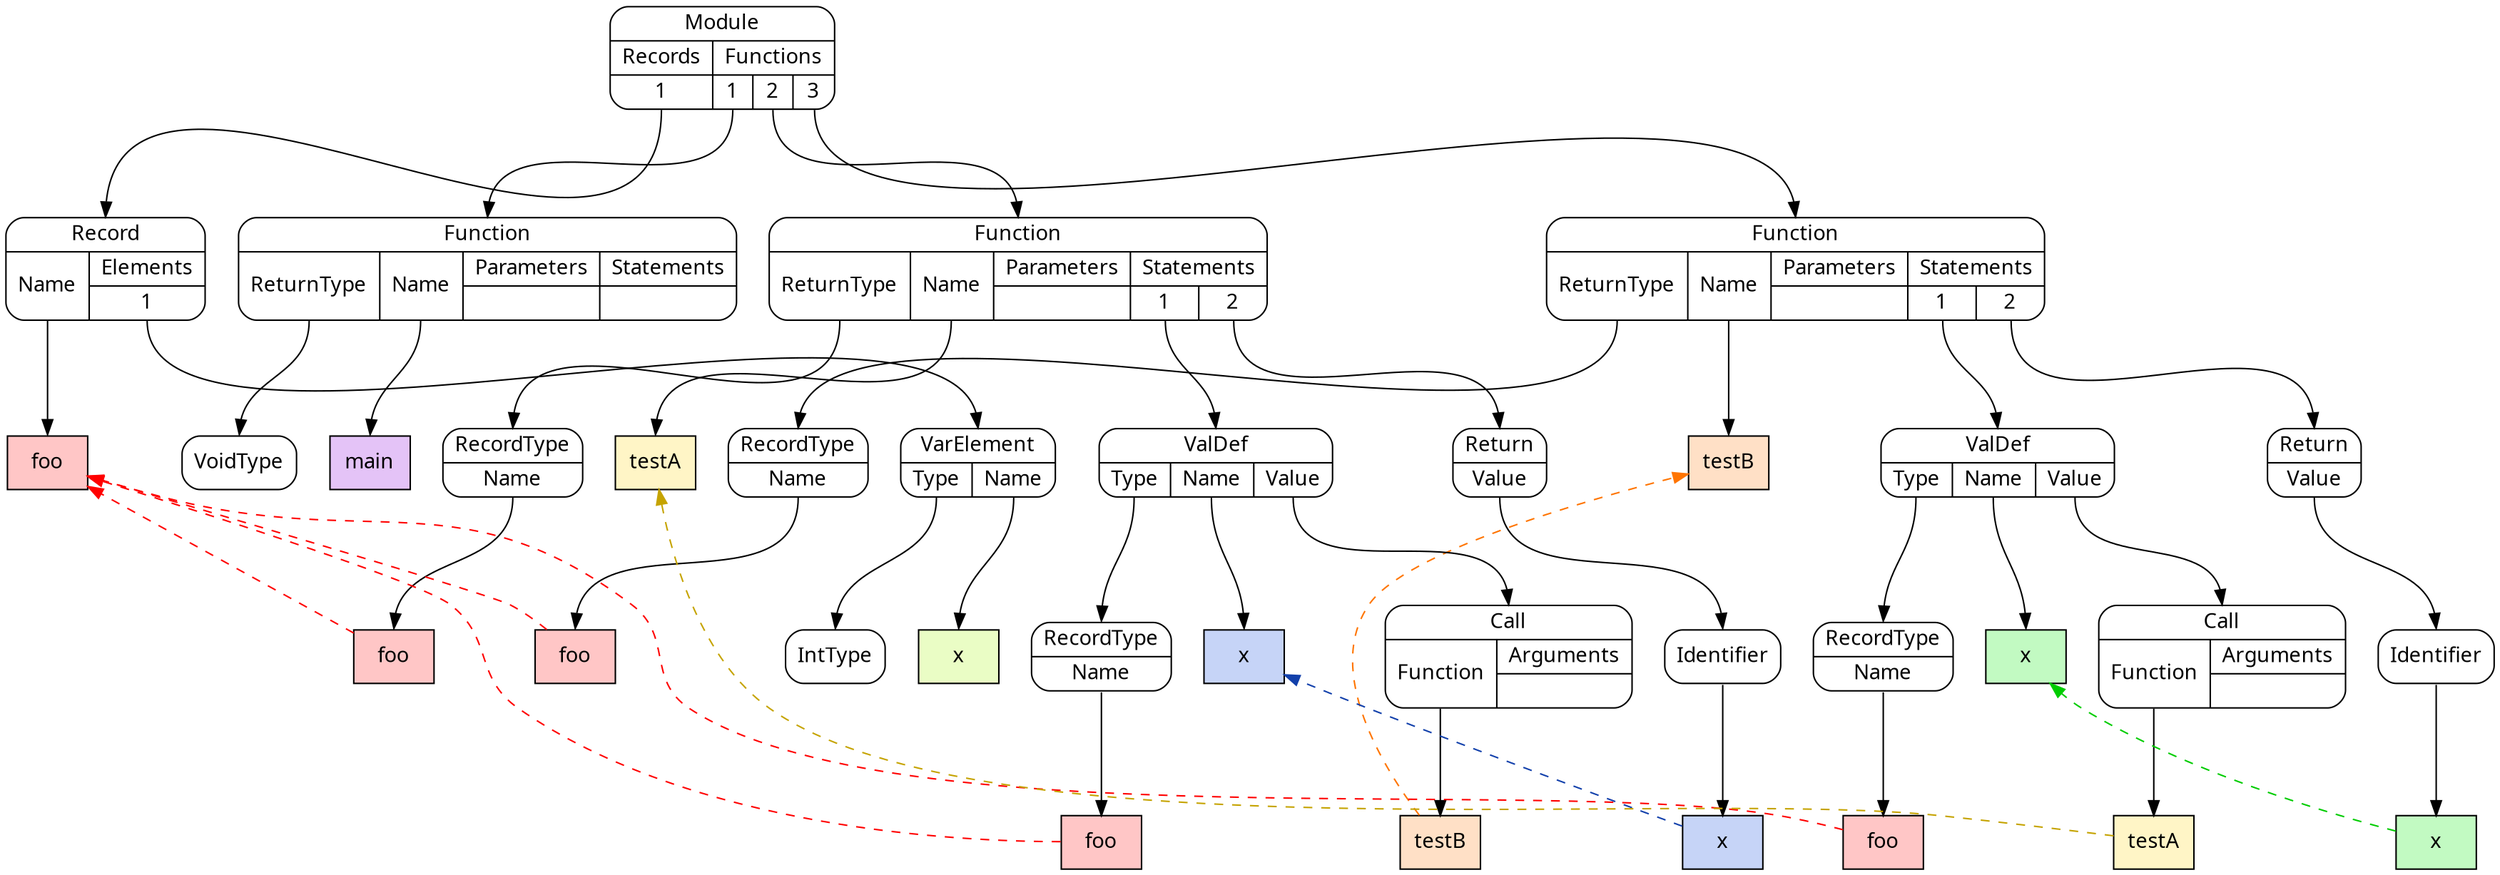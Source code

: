 digraph {
node [shape=Mrecord, style=filled, fillcolor=white, fontname="Calibri"];
graph [ordering=out, nodesep=0.3, ranksep=1];

# DeclarationLiteral foo
node0 [shape=box, label="foo", fillcolor="#FFC6C6", tooltip="foo"]

# SimpleNode IntType
node1 [label="IntType", tooltip="IntType"]

# DeclarationLiteral x
node2 [shape=box, label="x", fillcolor="#EAFDC5", tooltip="x"]

# PortNode VarElement
node3:p0:s -> node1:n
node3:p1:s -> node2:n
node3 [label="{VarElement|{<p0>Type|<p1>Name}}", tooltip="VarElement"]

# PortNode Record
node4:p0:s -> node0:n
node4:p1_0:s -> node3:n
node4 [label="{Record|{<p0>Name|{Elements|{<p1_0>1}}}}", tooltip="Record"]

# SimpleNode VoidType
node5 [label="VoidType", tooltip="VoidType"]

# DeclarationLiteral main
node6 [shape=box, label="main", fillcolor="#E4C3F7", tooltip="main"]

# PortNode Function
node7:p0:s -> node5:n
node7:p1:s -> node6:n
node7 [label="{Function|{<p0>ReturnType|<p1>Name|{Parameters|{}}|{Statements|{}}}}", tooltip="Function"]

# ReferenceLiteral foo
node8 -> node0 [style=dashed, constraint=false, color="#FF0000"]
node8 [shape=box, label="foo", fillcolor="#FFC6C6", tooltip="foo"]

# PortNode RecordType
node9:p0:s -> node8:n
node9 [label="{RecordType|{<p0>Name}}", tooltip="RecordType"]

# DeclarationLiteral testA
node10 [shape=box, label="testA", fillcolor="#FFF5C6", tooltip="testA"]

# ReferenceLiteral foo
node11 -> node0 [style=dashed, constraint=false, color="#FF0000"]
node11 [shape=box, label="foo", fillcolor="#FFC6C6", tooltip="foo"]

# PortNode RecordType
node12:p0:s -> node11:n
node12 [label="{RecordType|{<p0>Name}}", tooltip="RecordType"]

# DeclarationLiteral x
node13 [shape=box, label="x", fillcolor="#C6D4F7", tooltip="x"]

# ReferenceLiteral testB
node14 -> node23 [style=dashed, constraint=false, color="#FF7400"]
node14 [shape=box, label="testB", fillcolor="#FFE0C6", tooltip="testB"]

# PortNode Call
node15:p0:s -> node14:n
node15 [label="{Call|{<p0>Function|{Arguments|{}}}}", tooltip="Call"]

# PortNode ValDef
node16:p0:s -> node12:n
node16:p1:s -> node13:n
node16:p2:s -> node15:n
node16 [label="{ValDef|{<p0>Type|<p1>Name|<p2>Value}}", tooltip="ValDef"]

# ReferenceLiteral x
node17 -> node13 [style=dashed, constraint=false, color="#1240AB"]
node17 [shape=box, label="x", fillcolor="#C6D4F7", tooltip="x"]

# SimpleNode Identifier
node18:s -> node17:n
node18 [label="Identifier", tooltip="Identifier"]

# PortNode Return
node19:p0:s -> node18:n
node19 [label="{Return|{<p0>Value}}", tooltip="Return"]

# PortNode Function
node20:p0:s -> node9:n
node20:p1:s -> node10:n
node20:p3_0:s -> node16:n
node20:p3_1:s -> node19:n
node20 [label="{Function|{<p0>ReturnType|<p1>Name|{Parameters|{}}|{Statements|{<p3_0>1|<p3_1>2}}}}", tooltip="Function"]

# ReferenceLiteral foo
node21 -> node0 [style=dashed, constraint=false, color="#FF0000"]
node21 [shape=box, label="foo", fillcolor="#FFC6C6", tooltip="foo"]

# PortNode RecordType
node22:p0:s -> node21:n
node22 [label="{RecordType|{<p0>Name}}", tooltip="RecordType"]

# DeclarationLiteral testB
node23 [shape=box, label="testB", fillcolor="#FFE0C6", tooltip="testB"]

# ReferenceLiteral foo
node24 -> node0 [style=dashed, constraint=false, color="#FF0000"]
node24 [shape=box, label="foo", fillcolor="#FFC6C6", tooltip="foo"]

# PortNode RecordType
node25:p0:s -> node24:n
node25 [label="{RecordType|{<p0>Name}}", tooltip="RecordType"]

# DeclarationLiteral x
node26 [shape=box, label="x", fillcolor="#C2FAC2", tooltip="x"]

# ReferenceLiteral testA
node27 -> node10 [style=dashed, constraint=false, color="#C5A300"]
node27 [shape=box, label="testA", fillcolor="#FFF5C6", tooltip="testA"]

# PortNode Call
node28:p0:s -> node27:n
node28 [label="{Call|{<p0>Function|{Arguments|{}}}}", tooltip="Call"]

# PortNode ValDef
node29:p0:s -> node25:n
node29:p1:s -> node26:n
node29:p2:s -> node28:n
node29 [label="{ValDef|{<p0>Type|<p1>Name|<p2>Value}}", tooltip="ValDef"]

# ReferenceLiteral x
node30 -> node26 [style=dashed, constraint=false, color="#00CC00"]
node30 [shape=box, label="x", fillcolor="#C2FAC2", tooltip="x"]

# SimpleNode Identifier
node31:s -> node30:n
node31 [label="Identifier", tooltip="Identifier"]

# PortNode Return
node32:p0:s -> node31:n
node32 [label="{Return|{<p0>Value}}", tooltip="Return"]

# PortNode Function
node33:p0:s -> node22:n
node33:p1:s -> node23:n
node33:p3_0:s -> node29:n
node33:p3_1:s -> node32:n
node33 [label="{Function|{<p0>ReturnType|<p1>Name|{Parameters|{}}|{Statements|{<p3_0>1|<p3_1>2}}}}", tooltip="Function"]

# PortNode Module
node34:p0_0:s -> node4:n
node34:p1_0:s -> node7:n
node34:p1_1:s -> node20:n
node34:p1_2:s -> node33:n
node34 [label="{Module|{{Records|{<p0_0>1}}|{Functions|{<p1_0>1|<p1_1>2|<p1_2>3}}}}", tooltip="Module"]

}
